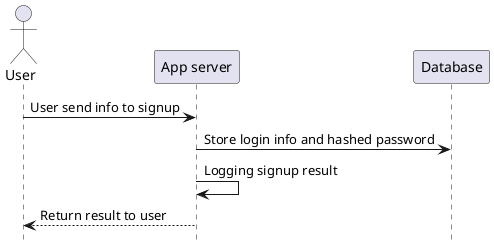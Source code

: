 @startuml
hide footbox

actor "User"

"User" -> "App server": User send info to signup
"App server" -> "Database": Store login info and hashed password
"App server" -> "App server": Logging signup result
"App server" --> "User": Return result to user

@enduml